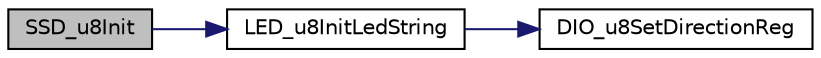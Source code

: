 digraph "SSD_u8Init"
{
 // LATEX_PDF_SIZE
  edge [fontname="Helvetica",fontsize="10",labelfontname="Helvetica",labelfontsize="10"];
  node [fontname="Helvetica",fontsize="10",shape=record];
  rankdir="LR";
  Node1 [label="SSD_u8Init",height=0.2,width=0.4,color="black", fillcolor="grey75", style="filled", fontcolor="black",tooltip="Prototype : u8 SSD_u8Init(u8 u8Reg); Description : Initialize one 7-Segment of 8 LEDs on specific por..."];
  Node1 -> Node2 [color="midnightblue",fontsize="10",style="solid",fontname="Helvetica"];
  Node2 [label="LED_u8InitLedString",height=0.2,width=0.4,color="black", fillcolor="white", style="filled",URL="$df/de9/_l_e_d___interface_8h.html#ad1ed5dca8591a65e65833dce0b91cad6",tooltip="Prototype : u8 LED_u8InitLedString(u8 u8Reg); Description : Initialize string of 8 LEDs on specific p..."];
  Node2 -> Node3 [color="midnightblue",fontsize="10",style="solid",fontname="Helvetica"];
  Node3 [label="DIO_u8SetDirectionReg",height=0.2,width=0.4,color="black", fillcolor="white", style="filled",URL="$d2/d61/_d_i_o___interface_8h.html#a838f198cf45e2184ad898310a0d113d2",tooltip="Prototype : u8 DIO_u8SetDirectionReg(u8 u8Reg,u8 u8Status); Description : Set direction of the whole ..."];
}
